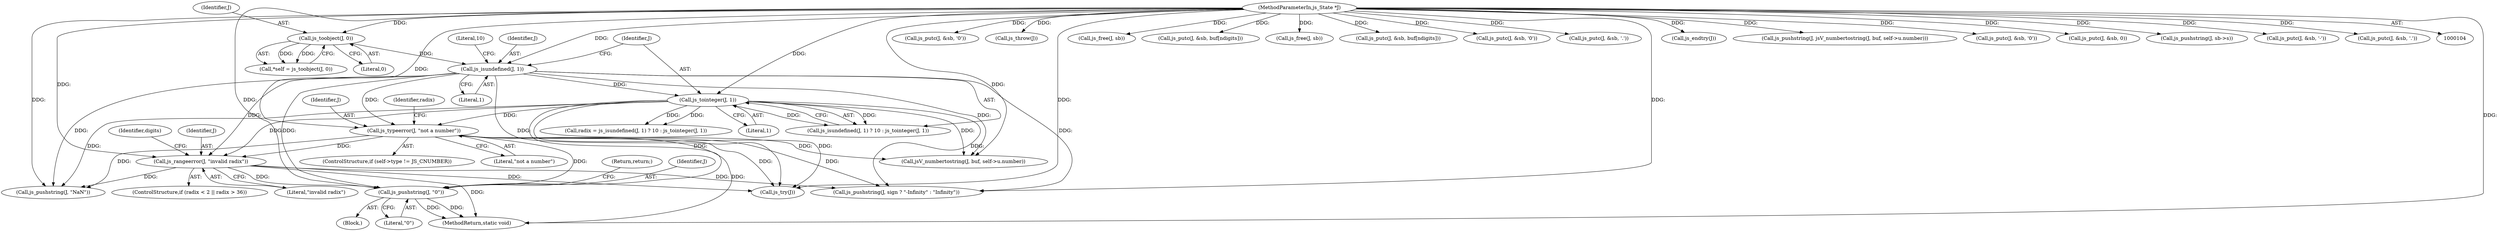 digraph "0_mujs_da632ca08f240590d2dec786722ed08486ce1be6@pointer" {
"1000205" [label="(Call,js_pushstring(J, \"0\"))"];
"1000158" [label="(Call,js_rangeerror(J, \"invalid radix\"))"];
"1000118" [label="(Call,js_isundefined(J, 1))"];
"1000111" [label="(Call,js_toobject(J, 0))"];
"1000105" [label="(MethodParameterIn,js_State *J)"];
"1000122" [label="(Call,js_tointeger(J, 1))"];
"1000131" [label="(Call,js_typeerror(J, \"not a number\"))"];
"1000160" [label="(Literal,\"invalid radix\")"];
"1000221" [label="(Call,js_pushstring(J, sign ? \"-Infinity\" : \"Infinity\"))"];
"1000136" [label="(Identifier,radix)"];
"1000213" [label="(Call,js_pushstring(J, \"NaN\"))"];
"1000346" [label="(Call,js_putc(J, &sb, '0'))"];
"1000123" [label="(Identifier,J)"];
"1000113" [label="(Literal,0)"];
"1000125" [label="(ControlStructure,if (self->type != JS_CNUMBER))"];
"1000117" [label="(Call,js_isundefined(J, 1) ? 10 : js_tointeger(J, 1))"];
"1000317" [label="(Call,js_throw(J))"];
"1000133" [label="(Literal,\"not a number\")"];
"1000204" [label="(Block,)"];
"1000311" [label="(Call,js_try(J))"];
"1000314" [label="(Call,js_free(J, sb))"];
"1000132" [label="(Identifier,J)"];
"1000120" [label="(Literal,1)"];
"1000356" [label="(Call,js_putc(J, &sb, buf[ndigits]))"];
"1000414" [label="(Call,js_free(J, sb))"];
"1000111" [label="(Call,js_toobject(J, 0))"];
"1000115" [label="(Call,radix = js_isundefined(J, 1) ? 10 : js_tointeger(J, 1))"];
"1000417" [label="(MethodReturn,static void)"];
"1000124" [label="(Literal,1)"];
"1000131" [label="(Call,js_typeerror(J, \"not a number\"))"];
"1000164" [label="(Identifier,digits)"];
"1000112" [label="(Identifier,J)"];
"1000159" [label="(Identifier,J)"];
"1000207" [label="(Literal,\"0\")"];
"1000371" [label="(Call,js_putc(J, &sb, buf[ndigits]))"];
"1000208" [label="(Return,return;)"];
"1000150" [label="(ControlStructure,if (radix < 2 || radix > 36))"];
"1000118" [label="(Call,js_isundefined(J, 1))"];
"1000205" [label="(Call,js_pushstring(J, \"0\"))"];
"1000331" [label="(Call,js_putc(J, &sb, '0'))"];
"1000336" [label="(Call,js_putc(J, &sb, '.'))"];
"1000158" [label="(Call,js_rangeerror(J, \"invalid radix\"))"];
"1000141" [label="(Call,jsV_numbertostring(J, buf, self->u.number))"];
"1000412" [label="(Call,js_endtry(J))"];
"1000139" [label="(Call,js_pushstring(J, jsV_numbertostring(J, buf, self->u.number)))"];
"1000121" [label="(Literal,10)"];
"1000119" [label="(Identifier,J)"];
"1000397" [label="(Call,js_putc(J, &sb, '0'))"];
"1000122" [label="(Call,js_tointeger(J, 1))"];
"1000402" [label="(Call,js_putc(J, &sb, 0))"];
"1000407" [label="(Call,js_pushstring(J, sb->s))"];
"1000105" [label="(MethodParameterIn,js_State *J)"];
"1000109" [label="(Call,*self = js_toobject(J, 0))"];
"1000321" [label="(Call,js_putc(J, &sb, '-'))"];
"1000206" [label="(Identifier,J)"];
"1000387" [label="(Call,js_putc(J, &sb, '.'))"];
"1000205" -> "1000204"  [label="AST: "];
"1000205" -> "1000207"  [label="CFG: "];
"1000206" -> "1000205"  [label="AST: "];
"1000207" -> "1000205"  [label="AST: "];
"1000208" -> "1000205"  [label="CFG: "];
"1000205" -> "1000417"  [label="DDG: "];
"1000205" -> "1000417"  [label="DDG: "];
"1000158" -> "1000205"  [label="DDG: "];
"1000118" -> "1000205"  [label="DDG: "];
"1000122" -> "1000205"  [label="DDG: "];
"1000131" -> "1000205"  [label="DDG: "];
"1000105" -> "1000205"  [label="DDG: "];
"1000158" -> "1000150"  [label="AST: "];
"1000158" -> "1000160"  [label="CFG: "];
"1000159" -> "1000158"  [label="AST: "];
"1000160" -> "1000158"  [label="AST: "];
"1000164" -> "1000158"  [label="CFG: "];
"1000158" -> "1000417"  [label="DDG: "];
"1000118" -> "1000158"  [label="DDG: "];
"1000122" -> "1000158"  [label="DDG: "];
"1000131" -> "1000158"  [label="DDG: "];
"1000105" -> "1000158"  [label="DDG: "];
"1000158" -> "1000213"  [label="DDG: "];
"1000158" -> "1000221"  [label="DDG: "];
"1000158" -> "1000311"  [label="DDG: "];
"1000118" -> "1000117"  [label="AST: "];
"1000118" -> "1000120"  [label="CFG: "];
"1000119" -> "1000118"  [label="AST: "];
"1000120" -> "1000118"  [label="AST: "];
"1000121" -> "1000118"  [label="CFG: "];
"1000123" -> "1000118"  [label="CFG: "];
"1000111" -> "1000118"  [label="DDG: "];
"1000105" -> "1000118"  [label="DDG: "];
"1000118" -> "1000122"  [label="DDG: "];
"1000118" -> "1000131"  [label="DDG: "];
"1000118" -> "1000141"  [label="DDG: "];
"1000118" -> "1000213"  [label="DDG: "];
"1000118" -> "1000221"  [label="DDG: "];
"1000118" -> "1000311"  [label="DDG: "];
"1000111" -> "1000109"  [label="AST: "];
"1000111" -> "1000113"  [label="CFG: "];
"1000112" -> "1000111"  [label="AST: "];
"1000113" -> "1000111"  [label="AST: "];
"1000109" -> "1000111"  [label="CFG: "];
"1000111" -> "1000109"  [label="DDG: "];
"1000111" -> "1000109"  [label="DDG: "];
"1000105" -> "1000111"  [label="DDG: "];
"1000105" -> "1000104"  [label="AST: "];
"1000105" -> "1000417"  [label="DDG: "];
"1000105" -> "1000122"  [label="DDG: "];
"1000105" -> "1000131"  [label="DDG: "];
"1000105" -> "1000139"  [label="DDG: "];
"1000105" -> "1000141"  [label="DDG: "];
"1000105" -> "1000213"  [label="DDG: "];
"1000105" -> "1000221"  [label="DDG: "];
"1000105" -> "1000311"  [label="DDG: "];
"1000105" -> "1000314"  [label="DDG: "];
"1000105" -> "1000317"  [label="DDG: "];
"1000105" -> "1000321"  [label="DDG: "];
"1000105" -> "1000331"  [label="DDG: "];
"1000105" -> "1000336"  [label="DDG: "];
"1000105" -> "1000346"  [label="DDG: "];
"1000105" -> "1000356"  [label="DDG: "];
"1000105" -> "1000371"  [label="DDG: "];
"1000105" -> "1000387"  [label="DDG: "];
"1000105" -> "1000397"  [label="DDG: "];
"1000105" -> "1000402"  [label="DDG: "];
"1000105" -> "1000407"  [label="DDG: "];
"1000105" -> "1000412"  [label="DDG: "];
"1000105" -> "1000414"  [label="DDG: "];
"1000122" -> "1000117"  [label="AST: "];
"1000122" -> "1000124"  [label="CFG: "];
"1000123" -> "1000122"  [label="AST: "];
"1000124" -> "1000122"  [label="AST: "];
"1000117" -> "1000122"  [label="CFG: "];
"1000122" -> "1000115"  [label="DDG: "];
"1000122" -> "1000115"  [label="DDG: "];
"1000122" -> "1000117"  [label="DDG: "];
"1000122" -> "1000117"  [label="DDG: "];
"1000122" -> "1000131"  [label="DDG: "];
"1000122" -> "1000141"  [label="DDG: "];
"1000122" -> "1000213"  [label="DDG: "];
"1000122" -> "1000221"  [label="DDG: "];
"1000122" -> "1000311"  [label="DDG: "];
"1000131" -> "1000125"  [label="AST: "];
"1000131" -> "1000133"  [label="CFG: "];
"1000132" -> "1000131"  [label="AST: "];
"1000133" -> "1000131"  [label="AST: "];
"1000136" -> "1000131"  [label="CFG: "];
"1000131" -> "1000417"  [label="DDG: "];
"1000131" -> "1000141"  [label="DDG: "];
"1000131" -> "1000213"  [label="DDG: "];
"1000131" -> "1000221"  [label="DDG: "];
"1000131" -> "1000311"  [label="DDG: "];
}
